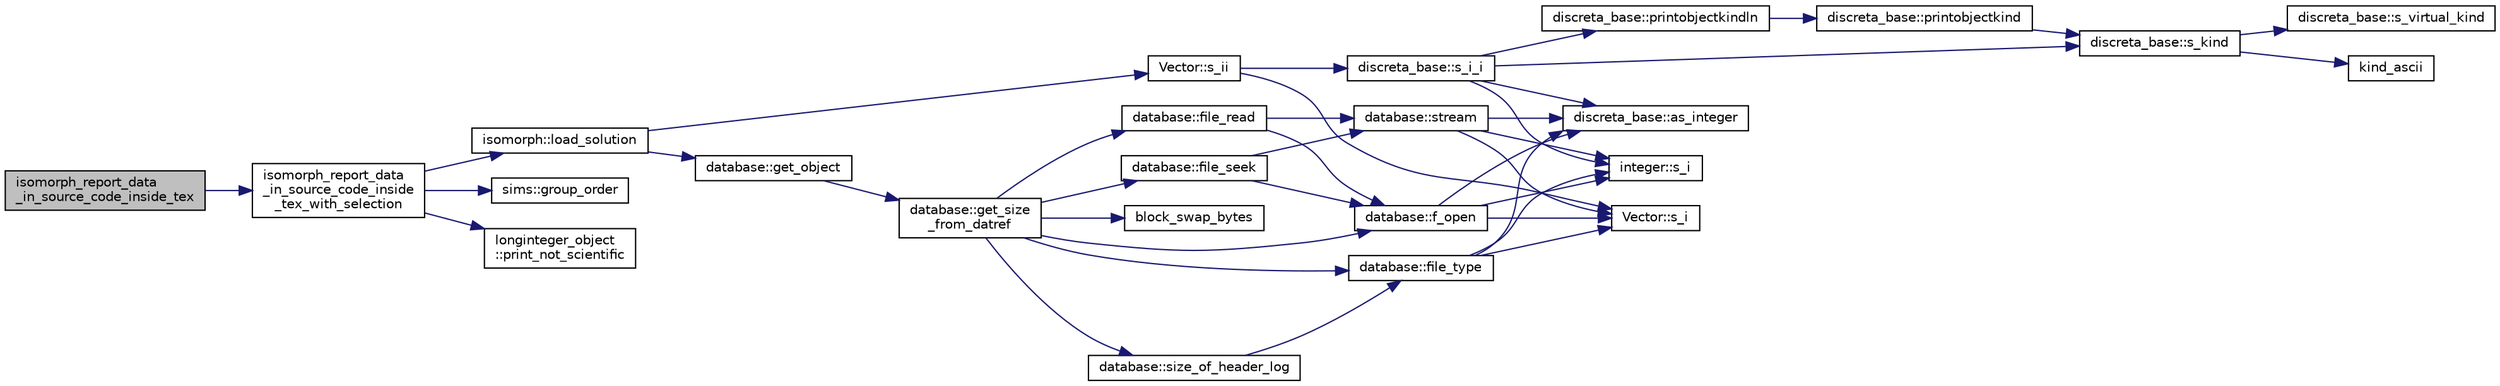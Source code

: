 digraph "isomorph_report_data_in_source_code_inside_tex"
{
  edge [fontname="Helvetica",fontsize="10",labelfontname="Helvetica",labelfontsize="10"];
  node [fontname="Helvetica",fontsize="10",shape=record];
  rankdir="LR";
  Node7010 [label="isomorph_report_data\l_in_source_code_inside_tex",height=0.2,width=0.4,color="black", fillcolor="grey75", style="filled", fontcolor="black"];
  Node7010 -> Node7011 [color="midnightblue",fontsize="10",style="solid",fontname="Helvetica"];
  Node7011 [label="isomorph_report_data\l_in_source_code_inside\l_tex_with_selection",height=0.2,width=0.4,color="black", fillcolor="white", style="filled",URL="$d4/d7e/isomorph__global_8_c.html#a6032c497e22f9a4e88bee93ec60cc8ca"];
  Node7011 -> Node7012 [color="midnightblue",fontsize="10",style="solid",fontname="Helvetica"];
  Node7012 [label="isomorph::load_solution",height=0.2,width=0.4,color="black", fillcolor="white", style="filled",URL="$d3/d5f/classisomorph.html#a18df8e5d8ba2c2fe7c6d59a2d42768a5"];
  Node7012 -> Node7013 [color="midnightblue",fontsize="10",style="solid",fontname="Helvetica"];
  Node7013 [label="database::get_object",height=0.2,width=0.4,color="black", fillcolor="white", style="filled",URL="$db/d72/classdatabase.html#a2f58ec1301addabc2fb6544038e108c6"];
  Node7013 -> Node7014 [color="midnightblue",fontsize="10",style="solid",fontname="Helvetica"];
  Node7014 [label="database::get_size\l_from_datref",height=0.2,width=0.4,color="black", fillcolor="white", style="filled",URL="$db/d72/classdatabase.html#ae71e4c19b07a2d67682fbd4b069e9a7e"];
  Node7014 -> Node7015 [color="midnightblue",fontsize="10",style="solid",fontname="Helvetica"];
  Node7015 [label="database::f_open",height=0.2,width=0.4,color="black", fillcolor="white", style="filled",URL="$db/d72/classdatabase.html#a2cac52c70b09d1a6771bddab2220b3e7"];
  Node7015 -> Node7016 [color="midnightblue",fontsize="10",style="solid",fontname="Helvetica"];
  Node7016 [label="Vector::s_i",height=0.2,width=0.4,color="black", fillcolor="white", style="filled",URL="$d5/db2/class_vector.html#a1c4fe1752523df8119f70dd550244871"];
  Node7015 -> Node7017 [color="midnightblue",fontsize="10",style="solid",fontname="Helvetica"];
  Node7017 [label="discreta_base::as_integer",height=0.2,width=0.4,color="black", fillcolor="white", style="filled",URL="$d7/d71/classdiscreta__base.html#a00d7691eaf874fd283d942692fe8dd26"];
  Node7015 -> Node7018 [color="midnightblue",fontsize="10",style="solid",fontname="Helvetica"];
  Node7018 [label="integer::s_i",height=0.2,width=0.4,color="black", fillcolor="white", style="filled",URL="$d0/de5/classinteger.html#adf28e9f94d4c844adaa950deeb80b904"];
  Node7014 -> Node7019 [color="midnightblue",fontsize="10",style="solid",fontname="Helvetica"];
  Node7019 [label="database::file_type",height=0.2,width=0.4,color="black", fillcolor="white", style="filled",URL="$db/d72/classdatabase.html#a9dce80d625548b03b8317641b674cd9b"];
  Node7019 -> Node7016 [color="midnightblue",fontsize="10",style="solid",fontname="Helvetica"];
  Node7019 -> Node7017 [color="midnightblue",fontsize="10",style="solid",fontname="Helvetica"];
  Node7019 -> Node7018 [color="midnightblue",fontsize="10",style="solid",fontname="Helvetica"];
  Node7014 -> Node7020 [color="midnightblue",fontsize="10",style="solid",fontname="Helvetica"];
  Node7020 [label="database::file_seek",height=0.2,width=0.4,color="black", fillcolor="white", style="filled",URL="$db/d72/classdatabase.html#a67ff377651f4ac089241ebff60e17ed6"];
  Node7020 -> Node7015 [color="midnightblue",fontsize="10",style="solid",fontname="Helvetica"];
  Node7020 -> Node7021 [color="midnightblue",fontsize="10",style="solid",fontname="Helvetica"];
  Node7021 [label="database::stream",height=0.2,width=0.4,color="black", fillcolor="white", style="filled",URL="$db/d72/classdatabase.html#a8b91f87e7cd92b8207cbc48edde9d69e"];
  Node7021 -> Node7016 [color="midnightblue",fontsize="10",style="solid",fontname="Helvetica"];
  Node7021 -> Node7017 [color="midnightblue",fontsize="10",style="solid",fontname="Helvetica"];
  Node7021 -> Node7018 [color="midnightblue",fontsize="10",style="solid",fontname="Helvetica"];
  Node7014 -> Node7022 [color="midnightblue",fontsize="10",style="solid",fontname="Helvetica"];
  Node7022 [label="database::size_of_header_log",height=0.2,width=0.4,color="black", fillcolor="white", style="filled",URL="$db/d72/classdatabase.html#a2ed2d1231bc36e5267f6a8bac422738d"];
  Node7022 -> Node7019 [color="midnightblue",fontsize="10",style="solid",fontname="Helvetica"];
  Node7014 -> Node7023 [color="midnightblue",fontsize="10",style="solid",fontname="Helvetica"];
  Node7023 [label="database::file_read",height=0.2,width=0.4,color="black", fillcolor="white", style="filled",URL="$db/d72/classdatabase.html#ac743549af82d694be57c5a120987ed37"];
  Node7023 -> Node7015 [color="midnightblue",fontsize="10",style="solid",fontname="Helvetica"];
  Node7023 -> Node7021 [color="midnightblue",fontsize="10",style="solid",fontname="Helvetica"];
  Node7014 -> Node7024 [color="midnightblue",fontsize="10",style="solid",fontname="Helvetica"];
  Node7024 [label="block_swap_bytes",height=0.2,width=0.4,color="black", fillcolor="white", style="filled",URL="$d5/db4/io__and__os_8h.html#a55c0738dadea7a508621f4af1e9ff8f3"];
  Node7012 -> Node7025 [color="midnightblue",fontsize="10",style="solid",fontname="Helvetica"];
  Node7025 [label="Vector::s_ii",height=0.2,width=0.4,color="black", fillcolor="white", style="filled",URL="$d5/db2/class_vector.html#a75d4942cc7b9794717b4846c10520db8"];
  Node7025 -> Node7016 [color="midnightblue",fontsize="10",style="solid",fontname="Helvetica"];
  Node7025 -> Node7026 [color="midnightblue",fontsize="10",style="solid",fontname="Helvetica"];
  Node7026 [label="discreta_base::s_i_i",height=0.2,width=0.4,color="black", fillcolor="white", style="filled",URL="$d7/d71/classdiscreta__base.html#aadb92c01fbe69b3034b0214b33fbc735"];
  Node7026 -> Node7027 [color="midnightblue",fontsize="10",style="solid",fontname="Helvetica"];
  Node7027 [label="discreta_base::s_kind",height=0.2,width=0.4,color="black", fillcolor="white", style="filled",URL="$d7/d71/classdiscreta__base.html#a8a830025c74adbbc3362418a7c2ba157"];
  Node7027 -> Node7028 [color="midnightblue",fontsize="10",style="solid",fontname="Helvetica"];
  Node7028 [label="discreta_base::s_virtual_kind",height=0.2,width=0.4,color="black", fillcolor="white", style="filled",URL="$d7/d71/classdiscreta__base.html#a52778a6d6943a468be083d0785d418fb"];
  Node7027 -> Node7029 [color="midnightblue",fontsize="10",style="solid",fontname="Helvetica"];
  Node7029 [label="kind_ascii",height=0.2,width=0.4,color="black", fillcolor="white", style="filled",URL="$d9/d60/discreta_8h.html#ad0ce825a9f29bc6cec27e1b64cfe27bf"];
  Node7026 -> Node7030 [color="midnightblue",fontsize="10",style="solid",fontname="Helvetica"];
  Node7030 [label="discreta_base::printobjectkindln",height=0.2,width=0.4,color="black", fillcolor="white", style="filled",URL="$d7/d71/classdiscreta__base.html#a677ccc8f392ebedde05e453f8cf59559"];
  Node7030 -> Node7031 [color="midnightblue",fontsize="10",style="solid",fontname="Helvetica"];
  Node7031 [label="discreta_base::printobjectkind",height=0.2,width=0.4,color="black", fillcolor="white", style="filled",URL="$d7/d71/classdiscreta__base.html#aa75a1314aa706909b029664944904231"];
  Node7031 -> Node7027 [color="midnightblue",fontsize="10",style="solid",fontname="Helvetica"];
  Node7026 -> Node7017 [color="midnightblue",fontsize="10",style="solid",fontname="Helvetica"];
  Node7026 -> Node7018 [color="midnightblue",fontsize="10",style="solid",fontname="Helvetica"];
  Node7011 -> Node7032 [color="midnightblue",fontsize="10",style="solid",fontname="Helvetica"];
  Node7032 [label="sims::group_order",height=0.2,width=0.4,color="black", fillcolor="white", style="filled",URL="$d9/df3/classsims.html#aa442445175656570fa35febbe790efad"];
  Node7011 -> Node7033 [color="midnightblue",fontsize="10",style="solid",fontname="Helvetica"];
  Node7033 [label="longinteger_object\l::print_not_scientific",height=0.2,width=0.4,color="black", fillcolor="white", style="filled",URL="$dd/d7e/classlonginteger__object.html#ab80ea5c103cf97de662da3f1c79b2dd4"];
}
